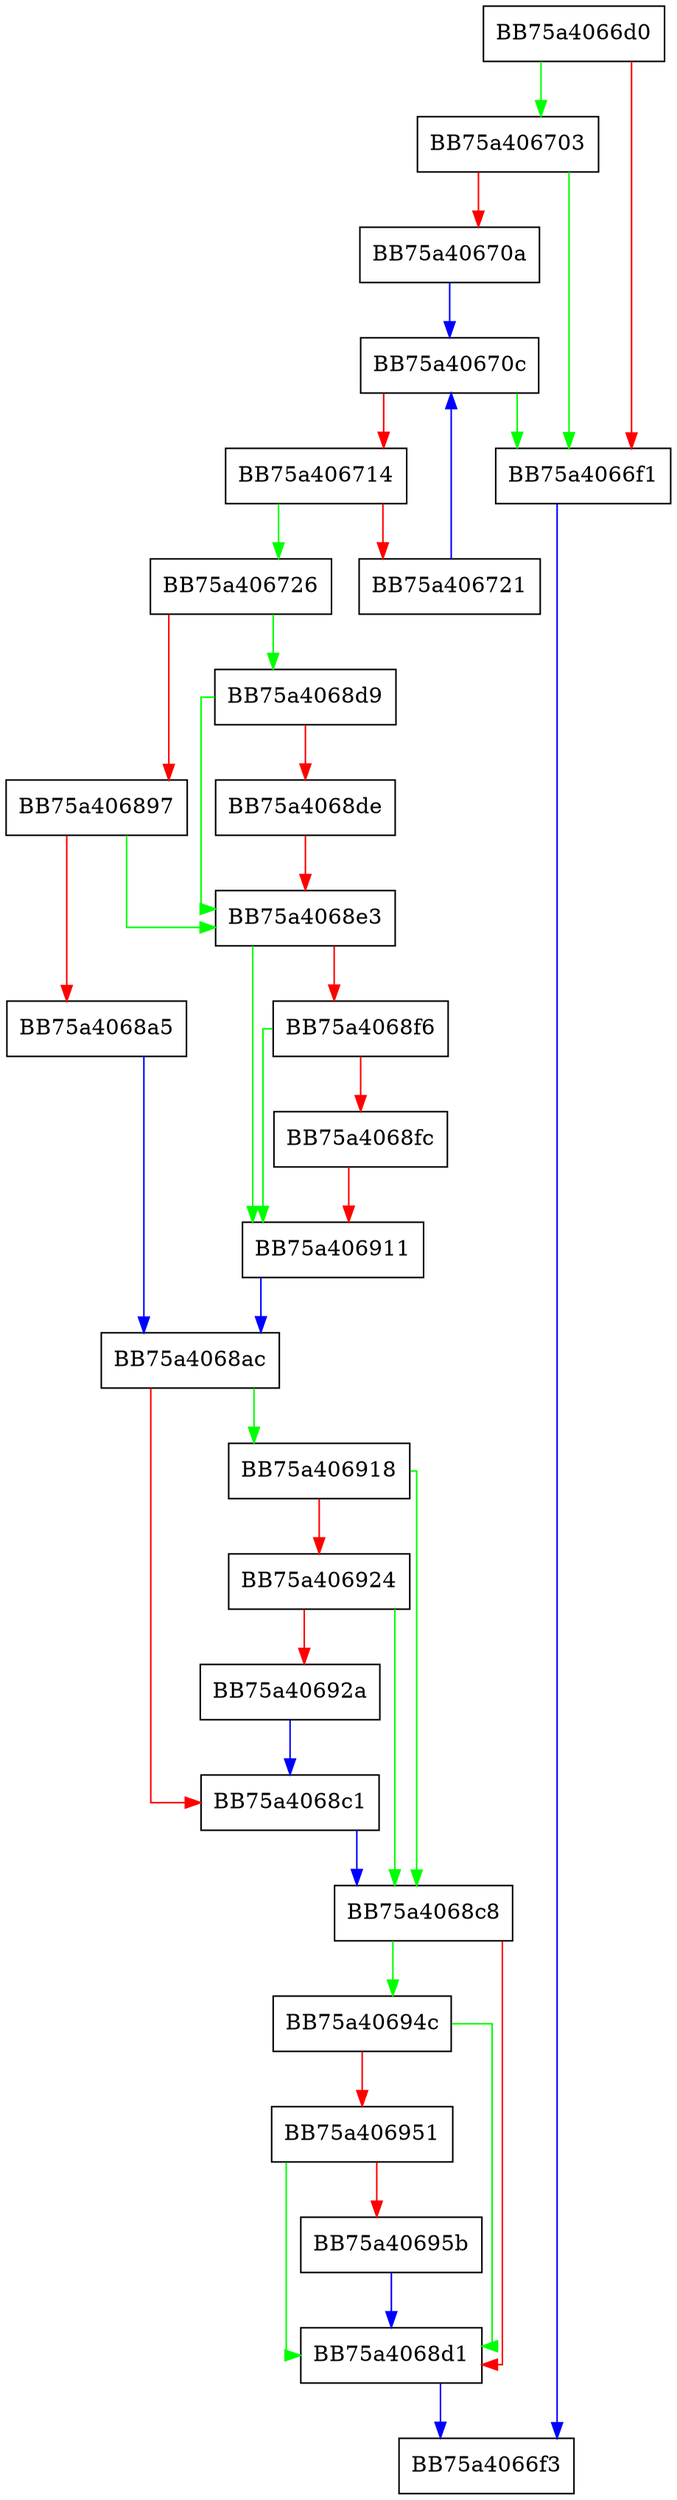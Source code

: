 digraph IsMine {
  node [shape="box"];
  graph [splines=ortho];
  BB75a4066d0 -> BB75a406703 [color="green"];
  BB75a4066d0 -> BB75a4066f1 [color="red"];
  BB75a4066f1 -> BB75a4066f3 [color="blue"];
  BB75a406703 -> BB75a4066f1 [color="green"];
  BB75a406703 -> BB75a40670a [color="red"];
  BB75a40670a -> BB75a40670c [color="blue"];
  BB75a40670c -> BB75a4066f1 [color="green"];
  BB75a40670c -> BB75a406714 [color="red"];
  BB75a406714 -> BB75a406726 [color="green"];
  BB75a406714 -> BB75a406721 [color="red"];
  BB75a406721 -> BB75a40670c [color="blue"];
  BB75a406726 -> BB75a4068d9 [color="green"];
  BB75a406726 -> BB75a406897 [color="red"];
  BB75a406897 -> BB75a4068e3 [color="green"];
  BB75a406897 -> BB75a4068a5 [color="red"];
  BB75a4068a5 -> BB75a4068ac [color="blue"];
  BB75a4068ac -> BB75a406918 [color="green"];
  BB75a4068ac -> BB75a4068c1 [color="red"];
  BB75a4068c1 -> BB75a4068c8 [color="blue"];
  BB75a4068c8 -> BB75a40694c [color="green"];
  BB75a4068c8 -> BB75a4068d1 [color="red"];
  BB75a4068d1 -> BB75a4066f3 [color="blue"];
  BB75a4068d9 -> BB75a4068e3 [color="green"];
  BB75a4068d9 -> BB75a4068de [color="red"];
  BB75a4068de -> BB75a4068e3 [color="red"];
  BB75a4068e3 -> BB75a406911 [color="green"];
  BB75a4068e3 -> BB75a4068f6 [color="red"];
  BB75a4068f6 -> BB75a406911 [color="green"];
  BB75a4068f6 -> BB75a4068fc [color="red"];
  BB75a4068fc -> BB75a406911 [color="red"];
  BB75a406911 -> BB75a4068ac [color="blue"];
  BB75a406918 -> BB75a4068c8 [color="green"];
  BB75a406918 -> BB75a406924 [color="red"];
  BB75a406924 -> BB75a4068c8 [color="green"];
  BB75a406924 -> BB75a40692a [color="red"];
  BB75a40692a -> BB75a4068c1 [color="blue"];
  BB75a40694c -> BB75a4068d1 [color="green"];
  BB75a40694c -> BB75a406951 [color="red"];
  BB75a406951 -> BB75a4068d1 [color="green"];
  BB75a406951 -> BB75a40695b [color="red"];
  BB75a40695b -> BB75a4068d1 [color="blue"];
}